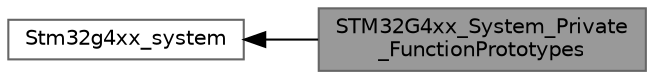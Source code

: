 digraph "STM32G4xx_System_Private_FunctionPrototypes"
{
 // LATEX_PDF_SIZE
  bgcolor="transparent";
  edge [fontname=Helvetica,fontsize=10,labelfontname=Helvetica,labelfontsize=10];
  node [fontname=Helvetica,fontsize=10,shape=box,height=0.2,width=0.4];
  rankdir=LR;
  Node1 [id="Node000001",label="STM32G4xx_System_Private\l_FunctionPrototypes",height=0.2,width=0.4,color="gray40", fillcolor="grey60", style="filled", fontcolor="black",tooltip=" "];
  Node2 [id="Node000002",label="Stm32g4xx_system",height=0.2,width=0.4,color="grey40", fillcolor="white", style="filled",URL="$group__stm32g4xx__system.html",tooltip=" "];
  Node2->Node1 [shape=plaintext, dir="back", style="solid"];
}
